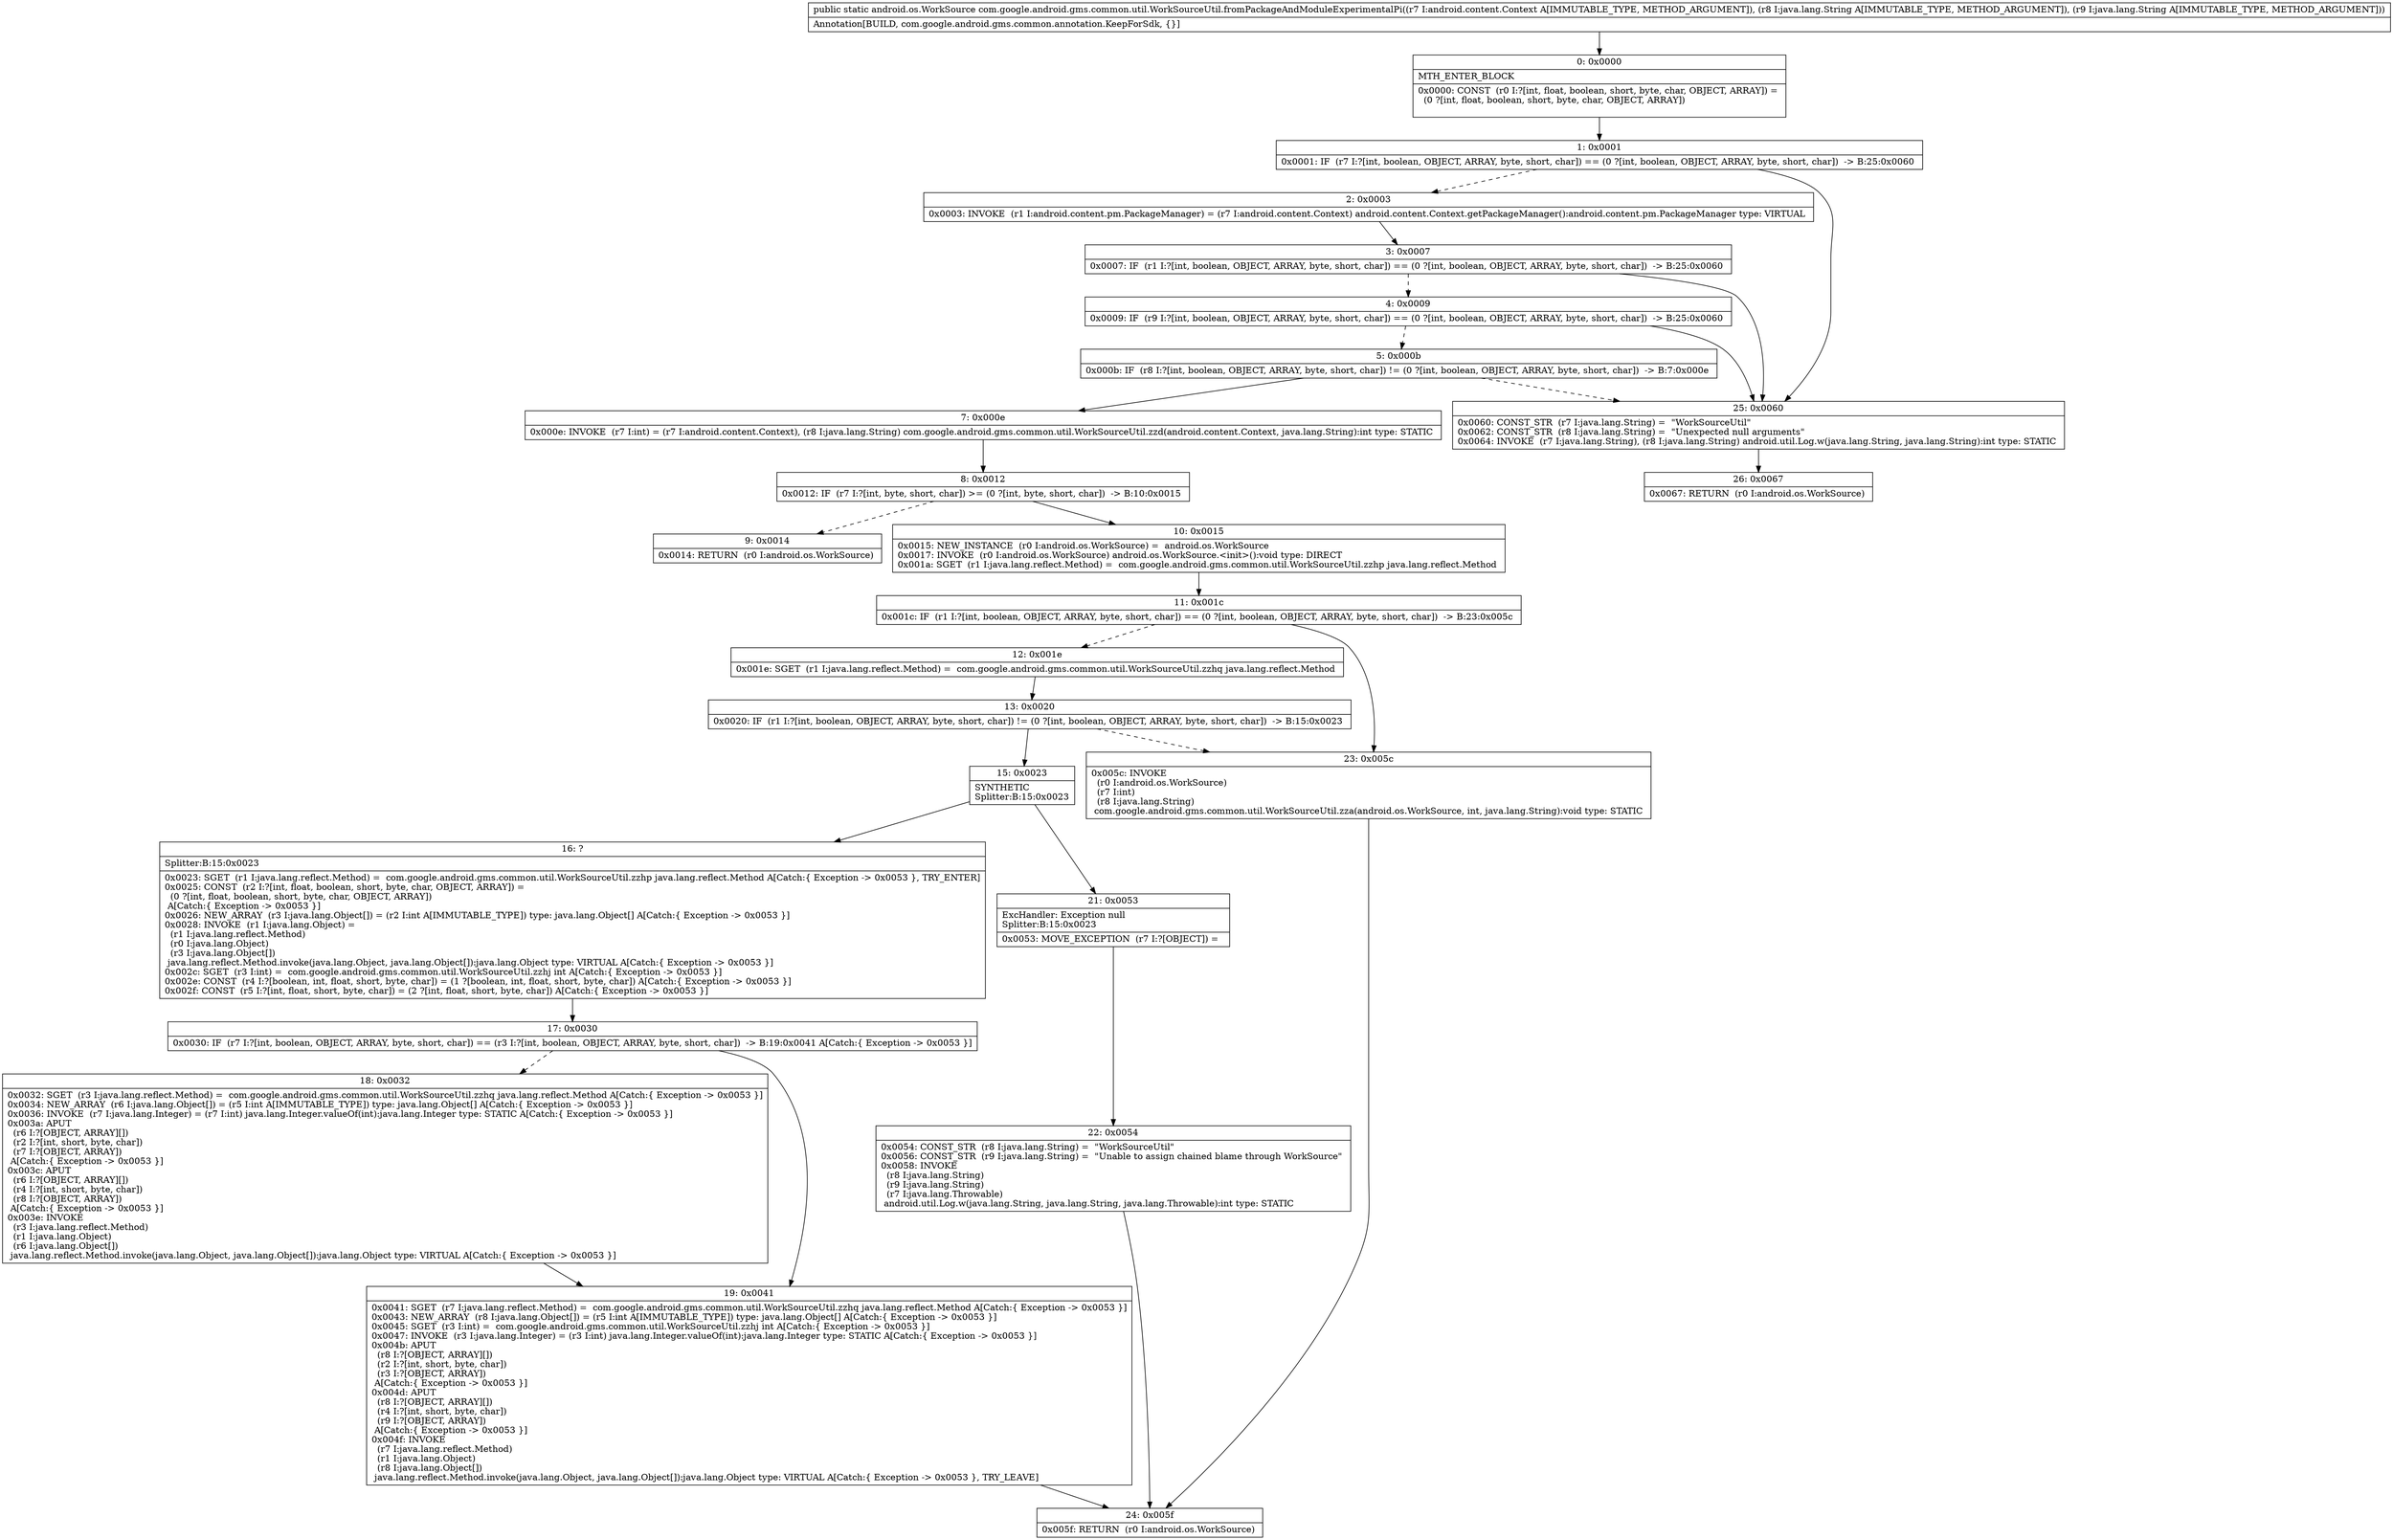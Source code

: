 digraph "CFG forcom.google.android.gms.common.util.WorkSourceUtil.fromPackageAndModuleExperimentalPi(Landroid\/content\/Context;Ljava\/lang\/String;Ljava\/lang\/String;)Landroid\/os\/WorkSource;" {
Node_0 [shape=record,label="{0\:\ 0x0000|MTH_ENTER_BLOCK\l|0x0000: CONST  (r0 I:?[int, float, boolean, short, byte, char, OBJECT, ARRAY]) = \l  (0 ?[int, float, boolean, short, byte, char, OBJECT, ARRAY])\l \l}"];
Node_1 [shape=record,label="{1\:\ 0x0001|0x0001: IF  (r7 I:?[int, boolean, OBJECT, ARRAY, byte, short, char]) == (0 ?[int, boolean, OBJECT, ARRAY, byte, short, char])  \-\> B:25:0x0060 \l}"];
Node_2 [shape=record,label="{2\:\ 0x0003|0x0003: INVOKE  (r1 I:android.content.pm.PackageManager) = (r7 I:android.content.Context) android.content.Context.getPackageManager():android.content.pm.PackageManager type: VIRTUAL \l}"];
Node_3 [shape=record,label="{3\:\ 0x0007|0x0007: IF  (r1 I:?[int, boolean, OBJECT, ARRAY, byte, short, char]) == (0 ?[int, boolean, OBJECT, ARRAY, byte, short, char])  \-\> B:25:0x0060 \l}"];
Node_4 [shape=record,label="{4\:\ 0x0009|0x0009: IF  (r9 I:?[int, boolean, OBJECT, ARRAY, byte, short, char]) == (0 ?[int, boolean, OBJECT, ARRAY, byte, short, char])  \-\> B:25:0x0060 \l}"];
Node_5 [shape=record,label="{5\:\ 0x000b|0x000b: IF  (r8 I:?[int, boolean, OBJECT, ARRAY, byte, short, char]) != (0 ?[int, boolean, OBJECT, ARRAY, byte, short, char])  \-\> B:7:0x000e \l}"];
Node_7 [shape=record,label="{7\:\ 0x000e|0x000e: INVOKE  (r7 I:int) = (r7 I:android.content.Context), (r8 I:java.lang.String) com.google.android.gms.common.util.WorkSourceUtil.zzd(android.content.Context, java.lang.String):int type: STATIC \l}"];
Node_8 [shape=record,label="{8\:\ 0x0012|0x0012: IF  (r7 I:?[int, byte, short, char]) \>= (0 ?[int, byte, short, char])  \-\> B:10:0x0015 \l}"];
Node_9 [shape=record,label="{9\:\ 0x0014|0x0014: RETURN  (r0 I:android.os.WorkSource) \l}"];
Node_10 [shape=record,label="{10\:\ 0x0015|0x0015: NEW_INSTANCE  (r0 I:android.os.WorkSource) =  android.os.WorkSource \l0x0017: INVOKE  (r0 I:android.os.WorkSource) android.os.WorkSource.\<init\>():void type: DIRECT \l0x001a: SGET  (r1 I:java.lang.reflect.Method) =  com.google.android.gms.common.util.WorkSourceUtil.zzhp java.lang.reflect.Method \l}"];
Node_11 [shape=record,label="{11\:\ 0x001c|0x001c: IF  (r1 I:?[int, boolean, OBJECT, ARRAY, byte, short, char]) == (0 ?[int, boolean, OBJECT, ARRAY, byte, short, char])  \-\> B:23:0x005c \l}"];
Node_12 [shape=record,label="{12\:\ 0x001e|0x001e: SGET  (r1 I:java.lang.reflect.Method) =  com.google.android.gms.common.util.WorkSourceUtil.zzhq java.lang.reflect.Method \l}"];
Node_13 [shape=record,label="{13\:\ 0x0020|0x0020: IF  (r1 I:?[int, boolean, OBJECT, ARRAY, byte, short, char]) != (0 ?[int, boolean, OBJECT, ARRAY, byte, short, char])  \-\> B:15:0x0023 \l}"];
Node_15 [shape=record,label="{15\:\ 0x0023|SYNTHETIC\lSplitter:B:15:0x0023\l}"];
Node_16 [shape=record,label="{16\:\ ?|Splitter:B:15:0x0023\l|0x0023: SGET  (r1 I:java.lang.reflect.Method) =  com.google.android.gms.common.util.WorkSourceUtil.zzhp java.lang.reflect.Method A[Catch:\{ Exception \-\> 0x0053 \}, TRY_ENTER]\l0x0025: CONST  (r2 I:?[int, float, boolean, short, byte, char, OBJECT, ARRAY]) = \l  (0 ?[int, float, boolean, short, byte, char, OBJECT, ARRAY])\l A[Catch:\{ Exception \-\> 0x0053 \}]\l0x0026: NEW_ARRAY  (r3 I:java.lang.Object[]) = (r2 I:int A[IMMUTABLE_TYPE]) type: java.lang.Object[] A[Catch:\{ Exception \-\> 0x0053 \}]\l0x0028: INVOKE  (r1 I:java.lang.Object) = \l  (r1 I:java.lang.reflect.Method)\l  (r0 I:java.lang.Object)\l  (r3 I:java.lang.Object[])\l java.lang.reflect.Method.invoke(java.lang.Object, java.lang.Object[]):java.lang.Object type: VIRTUAL A[Catch:\{ Exception \-\> 0x0053 \}]\l0x002c: SGET  (r3 I:int) =  com.google.android.gms.common.util.WorkSourceUtil.zzhj int A[Catch:\{ Exception \-\> 0x0053 \}]\l0x002e: CONST  (r4 I:?[boolean, int, float, short, byte, char]) = (1 ?[boolean, int, float, short, byte, char]) A[Catch:\{ Exception \-\> 0x0053 \}]\l0x002f: CONST  (r5 I:?[int, float, short, byte, char]) = (2 ?[int, float, short, byte, char]) A[Catch:\{ Exception \-\> 0x0053 \}]\l}"];
Node_17 [shape=record,label="{17\:\ 0x0030|0x0030: IF  (r7 I:?[int, boolean, OBJECT, ARRAY, byte, short, char]) == (r3 I:?[int, boolean, OBJECT, ARRAY, byte, short, char])  \-\> B:19:0x0041 A[Catch:\{ Exception \-\> 0x0053 \}]\l}"];
Node_18 [shape=record,label="{18\:\ 0x0032|0x0032: SGET  (r3 I:java.lang.reflect.Method) =  com.google.android.gms.common.util.WorkSourceUtil.zzhq java.lang.reflect.Method A[Catch:\{ Exception \-\> 0x0053 \}]\l0x0034: NEW_ARRAY  (r6 I:java.lang.Object[]) = (r5 I:int A[IMMUTABLE_TYPE]) type: java.lang.Object[] A[Catch:\{ Exception \-\> 0x0053 \}]\l0x0036: INVOKE  (r7 I:java.lang.Integer) = (r7 I:int) java.lang.Integer.valueOf(int):java.lang.Integer type: STATIC A[Catch:\{ Exception \-\> 0x0053 \}]\l0x003a: APUT  \l  (r6 I:?[OBJECT, ARRAY][])\l  (r2 I:?[int, short, byte, char])\l  (r7 I:?[OBJECT, ARRAY])\l A[Catch:\{ Exception \-\> 0x0053 \}]\l0x003c: APUT  \l  (r6 I:?[OBJECT, ARRAY][])\l  (r4 I:?[int, short, byte, char])\l  (r8 I:?[OBJECT, ARRAY])\l A[Catch:\{ Exception \-\> 0x0053 \}]\l0x003e: INVOKE  \l  (r3 I:java.lang.reflect.Method)\l  (r1 I:java.lang.Object)\l  (r6 I:java.lang.Object[])\l java.lang.reflect.Method.invoke(java.lang.Object, java.lang.Object[]):java.lang.Object type: VIRTUAL A[Catch:\{ Exception \-\> 0x0053 \}]\l}"];
Node_19 [shape=record,label="{19\:\ 0x0041|0x0041: SGET  (r7 I:java.lang.reflect.Method) =  com.google.android.gms.common.util.WorkSourceUtil.zzhq java.lang.reflect.Method A[Catch:\{ Exception \-\> 0x0053 \}]\l0x0043: NEW_ARRAY  (r8 I:java.lang.Object[]) = (r5 I:int A[IMMUTABLE_TYPE]) type: java.lang.Object[] A[Catch:\{ Exception \-\> 0x0053 \}]\l0x0045: SGET  (r3 I:int) =  com.google.android.gms.common.util.WorkSourceUtil.zzhj int A[Catch:\{ Exception \-\> 0x0053 \}]\l0x0047: INVOKE  (r3 I:java.lang.Integer) = (r3 I:int) java.lang.Integer.valueOf(int):java.lang.Integer type: STATIC A[Catch:\{ Exception \-\> 0x0053 \}]\l0x004b: APUT  \l  (r8 I:?[OBJECT, ARRAY][])\l  (r2 I:?[int, short, byte, char])\l  (r3 I:?[OBJECT, ARRAY])\l A[Catch:\{ Exception \-\> 0x0053 \}]\l0x004d: APUT  \l  (r8 I:?[OBJECT, ARRAY][])\l  (r4 I:?[int, short, byte, char])\l  (r9 I:?[OBJECT, ARRAY])\l A[Catch:\{ Exception \-\> 0x0053 \}]\l0x004f: INVOKE  \l  (r7 I:java.lang.reflect.Method)\l  (r1 I:java.lang.Object)\l  (r8 I:java.lang.Object[])\l java.lang.reflect.Method.invoke(java.lang.Object, java.lang.Object[]):java.lang.Object type: VIRTUAL A[Catch:\{ Exception \-\> 0x0053 \}, TRY_LEAVE]\l}"];
Node_21 [shape=record,label="{21\:\ 0x0053|ExcHandler: Exception null\lSplitter:B:15:0x0023\l|0x0053: MOVE_EXCEPTION  (r7 I:?[OBJECT]) =  \l}"];
Node_22 [shape=record,label="{22\:\ 0x0054|0x0054: CONST_STR  (r8 I:java.lang.String) =  \"WorkSourceUtil\" \l0x0056: CONST_STR  (r9 I:java.lang.String) =  \"Unable to assign chained blame through WorkSource\" \l0x0058: INVOKE  \l  (r8 I:java.lang.String)\l  (r9 I:java.lang.String)\l  (r7 I:java.lang.Throwable)\l android.util.Log.w(java.lang.String, java.lang.String, java.lang.Throwable):int type: STATIC \l}"];
Node_23 [shape=record,label="{23\:\ 0x005c|0x005c: INVOKE  \l  (r0 I:android.os.WorkSource)\l  (r7 I:int)\l  (r8 I:java.lang.String)\l com.google.android.gms.common.util.WorkSourceUtil.zza(android.os.WorkSource, int, java.lang.String):void type: STATIC \l}"];
Node_24 [shape=record,label="{24\:\ 0x005f|0x005f: RETURN  (r0 I:android.os.WorkSource) \l}"];
Node_25 [shape=record,label="{25\:\ 0x0060|0x0060: CONST_STR  (r7 I:java.lang.String) =  \"WorkSourceUtil\" \l0x0062: CONST_STR  (r8 I:java.lang.String) =  \"Unexpected null arguments\" \l0x0064: INVOKE  (r7 I:java.lang.String), (r8 I:java.lang.String) android.util.Log.w(java.lang.String, java.lang.String):int type: STATIC \l}"];
Node_26 [shape=record,label="{26\:\ 0x0067|0x0067: RETURN  (r0 I:android.os.WorkSource) \l}"];
MethodNode[shape=record,label="{public static android.os.WorkSource com.google.android.gms.common.util.WorkSourceUtil.fromPackageAndModuleExperimentalPi((r7 I:android.content.Context A[IMMUTABLE_TYPE, METHOD_ARGUMENT]), (r8 I:java.lang.String A[IMMUTABLE_TYPE, METHOD_ARGUMENT]), (r9 I:java.lang.String A[IMMUTABLE_TYPE, METHOD_ARGUMENT]))  | Annotation[BUILD, com.google.android.gms.common.annotation.KeepForSdk, \{\}]\l}"];
MethodNode -> Node_0;
Node_0 -> Node_1;
Node_1 -> Node_2[style=dashed];
Node_1 -> Node_25;
Node_2 -> Node_3;
Node_3 -> Node_4[style=dashed];
Node_3 -> Node_25;
Node_4 -> Node_5[style=dashed];
Node_4 -> Node_25;
Node_5 -> Node_7;
Node_5 -> Node_25[style=dashed];
Node_7 -> Node_8;
Node_8 -> Node_9[style=dashed];
Node_8 -> Node_10;
Node_10 -> Node_11;
Node_11 -> Node_12[style=dashed];
Node_11 -> Node_23;
Node_12 -> Node_13;
Node_13 -> Node_15;
Node_13 -> Node_23[style=dashed];
Node_15 -> Node_16;
Node_15 -> Node_21;
Node_16 -> Node_17;
Node_17 -> Node_18[style=dashed];
Node_17 -> Node_19;
Node_18 -> Node_19;
Node_19 -> Node_24;
Node_21 -> Node_22;
Node_22 -> Node_24;
Node_23 -> Node_24;
Node_25 -> Node_26;
}

